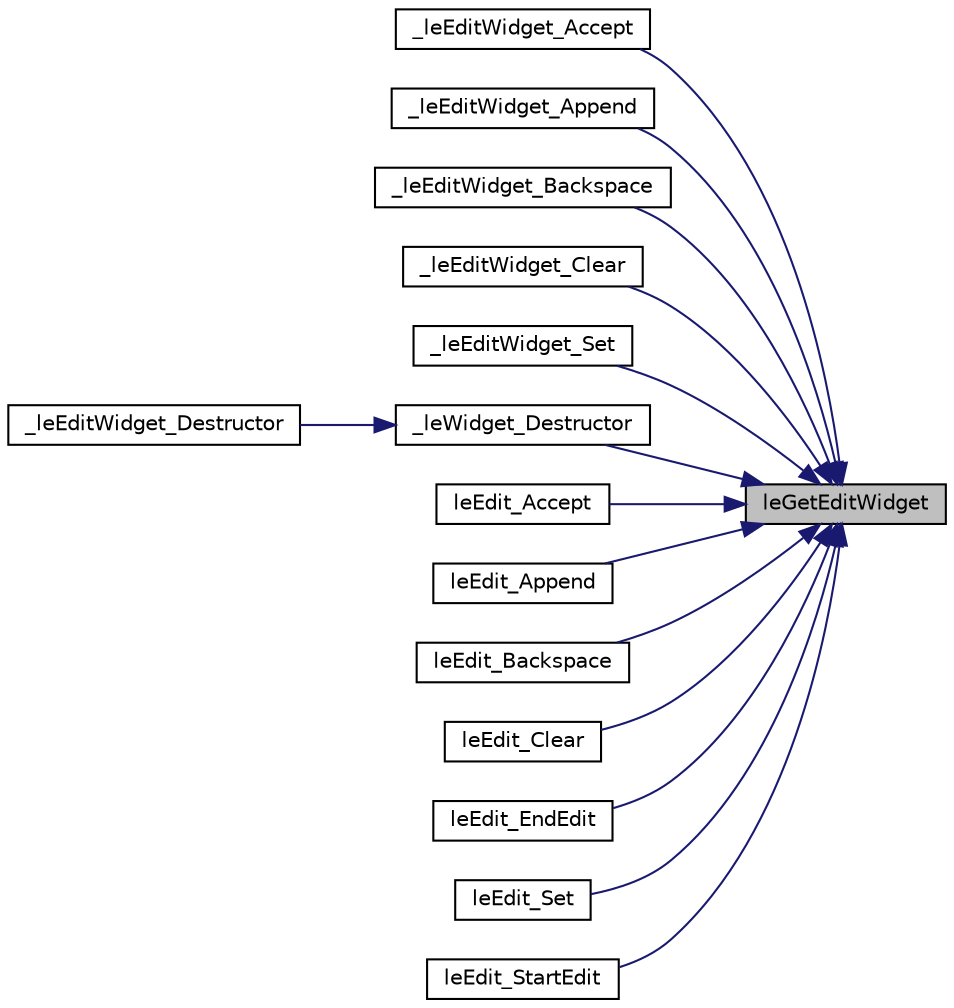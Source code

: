 digraph "leGetEditWidget"
{
 // LATEX_PDF_SIZE
  edge [fontname="Helvetica",fontsize="10",labelfontname="Helvetica",labelfontsize="10"];
  node [fontname="Helvetica",fontsize="10",shape=record];
  rankdir="RL";
  Node1 [label="leGetEditWidget",height=0.2,width=0.4,color="black", fillcolor="grey75", style="filled", fontcolor="black",tooltip=" "];
  Node1 -> Node2 [dir="back",color="midnightblue",fontsize="10",style="solid",fontname="Helvetica"];
  Node2 [label="_leEditWidget_Accept",height=0.2,width=0.4,color="black", fillcolor="white", style="filled",URL="$legato__editwidget_8h.html#ae301c2e6e7f4c69d69f4027f8c2ac274",tooltip=" "];
  Node1 -> Node3 [dir="back",color="midnightblue",fontsize="10",style="solid",fontname="Helvetica"];
  Node3 [label="_leEditWidget_Append",height=0.2,width=0.4,color="black", fillcolor="white", style="filled",URL="$legato__editwidget_8h.html#a975adb23963e844ed15646854b0d8ca2",tooltip=" "];
  Node1 -> Node4 [dir="back",color="midnightblue",fontsize="10",style="solid",fontname="Helvetica"];
  Node4 [label="_leEditWidget_Backspace",height=0.2,width=0.4,color="black", fillcolor="white", style="filled",URL="$legato__editwidget_8h.html#a108d97847b0594cf6021ec2eb2f1aab7",tooltip=" "];
  Node1 -> Node5 [dir="back",color="midnightblue",fontsize="10",style="solid",fontname="Helvetica"];
  Node5 [label="_leEditWidget_Clear",height=0.2,width=0.4,color="black", fillcolor="white", style="filled",URL="$legato__editwidget_8h.html#a5029910408a78d6e4946d61c542f822d",tooltip=" "];
  Node1 -> Node6 [dir="back",color="midnightblue",fontsize="10",style="solid",fontname="Helvetica"];
  Node6 [label="_leEditWidget_Set",height=0.2,width=0.4,color="black", fillcolor="white", style="filled",URL="$legato__editwidget_8h.html#a8422d95a23c0fb23bd09507eda7f5df9",tooltip=" "];
  Node1 -> Node7 [dir="back",color="midnightblue",fontsize="10",style="solid",fontname="Helvetica"];
  Node7 [label="_leWidget_Destructor",height=0.2,width=0.4,color="black", fillcolor="white", style="filled",URL="$legato__widget_8c.html#a0a8af55772c9ff5e568a140c5917b973",tooltip=" "];
  Node7 -> Node8 [dir="back",color="midnightblue",fontsize="10",style="solid",fontname="Helvetica"];
  Node8 [label="_leEditWidget_Destructor",height=0.2,width=0.4,color="black", fillcolor="white", style="filled",URL="$legato__editwidget_8c.html#aa45310f8c4cd49475faa3eb764fd90bf",tooltip=" "];
  Node1 -> Node9 [dir="back",color="midnightblue",fontsize="10",style="solid",fontname="Helvetica"];
  Node9 [label="leEdit_Accept",height=0.2,width=0.4,color="black", fillcolor="white", style="filled",URL="$legato__state_8h.html#ac4342d1cda52b61d7b426dfa1f6bcd26",tooltip=" "];
  Node1 -> Node10 [dir="back",color="midnightblue",fontsize="10",style="solid",fontname="Helvetica"];
  Node10 [label="leEdit_Append",height=0.2,width=0.4,color="black", fillcolor="white", style="filled",URL="$legato__state_8h.html#a03c09759336c483ba05855a26f71a72b",tooltip=" "];
  Node1 -> Node11 [dir="back",color="midnightblue",fontsize="10",style="solid",fontname="Helvetica"];
  Node11 [label="leEdit_Backspace",height=0.2,width=0.4,color="black", fillcolor="white", style="filled",URL="$legato__state_8h.html#a6d9122220d6036daf4f6284a28c983d0",tooltip=" "];
  Node1 -> Node12 [dir="back",color="midnightblue",fontsize="10",style="solid",fontname="Helvetica"];
  Node12 [label="leEdit_Clear",height=0.2,width=0.4,color="black", fillcolor="white", style="filled",URL="$legato__state_8h.html#a517512922285657b521a2c104dc89f6f",tooltip=" "];
  Node1 -> Node13 [dir="back",color="midnightblue",fontsize="10",style="solid",fontname="Helvetica"];
  Node13 [label="leEdit_EndEdit",height=0.2,width=0.4,color="black", fillcolor="white", style="filled",URL="$legato__state_8h.html#adde914336852313d1f6e12b3d09d9247",tooltip=" "];
  Node1 -> Node14 [dir="back",color="midnightblue",fontsize="10",style="solid",fontname="Helvetica"];
  Node14 [label="leEdit_Set",height=0.2,width=0.4,color="black", fillcolor="white", style="filled",URL="$legato__state_8h.html#a1632fd57a6a86bee4d68401160b9fd14",tooltip=" "];
  Node1 -> Node15 [dir="back",color="midnightblue",fontsize="10",style="solid",fontname="Helvetica"];
  Node15 [label="leEdit_StartEdit",height=0.2,width=0.4,color="black", fillcolor="white", style="filled",URL="$legato__state_8h.html#a9c238e62e945ff1b955b31ed02a4260b",tooltip=" "];
}
